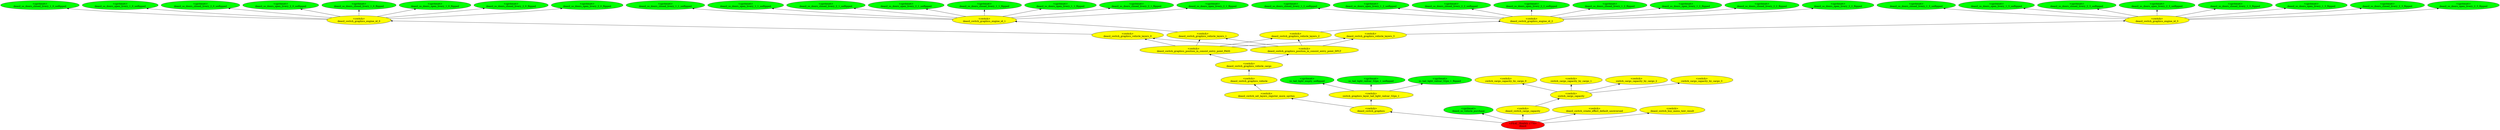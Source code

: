 digraph {
rankdir="BT"
ss_tail_light_railcar_32px_1_unflipped [fillcolor=green style="filled" label="<spriteset>\nss_tail_light_railcar_32px_1_unflipped"]
ss_tail_light_railcar_32px_1_flipped [fillcolor=green style="filled" label="<spriteset>\nss_tail_light_railcar_32px_1_flipped"]
ss_tail_light_empty_unflipped [fillcolor=green style="filled" label="<spriteset>\nss_tail_light_empty_unflipped"]
switch_graphics_layer_tail_light_railcar_32px_1 [fillcolor=yellow style="filled" label="<switch>\nswitch_graphics_layer_tail_light_railcar_32px_1"]
switch_cargo_capacity_by_cargo_0 [fillcolor=yellow style="filled" label="<switch>\nswitch_cargo_capacity_by_cargo_0"]
switch_cargo_capacity_by_cargo_1 [fillcolor=yellow style="filled" label="<switch>\nswitch_cargo_capacity_by_cargo_1"]
switch_cargo_capacity_by_cargo_2 [fillcolor=yellow style="filled" label="<switch>\nswitch_cargo_capacity_by_cargo_2"]
switch_cargo_capacity_by_cargo_3 [fillcolor=yellow style="filled" label="<switch>\nswitch_cargo_capacity_by_cargo_3"]
switch_cargo_capacity [fillcolor=yellow style="filled" label="<switch>\nswitch_cargo_capacity"]
deasil_ss_doors_closed_livery_1_0_unflipped [fillcolor=green style="filled" label="<spriteset>\ndeasil_ss_doors_closed_livery_1_0_unflipped"]
deasil_ss_doors_open_livery_1_0_unflipped [fillcolor=green style="filled" label="<spriteset>\ndeasil_ss_doors_open_livery_1_0_unflipped"]
deasil_ss_doors_closed_livery_2_0_unflipped [fillcolor=green style="filled" label="<spriteset>\ndeasil_ss_doors_closed_livery_2_0_unflipped"]
deasil_ss_doors_open_livery_2_0_unflipped [fillcolor=green style="filled" label="<spriteset>\ndeasil_ss_doors_open_livery_2_0_unflipped"]
deasil_ss_doors_closed_livery_1_0_flipped [fillcolor=green style="filled" label="<spriteset>\ndeasil_ss_doors_closed_livery_1_0_flipped"]
deasil_ss_doors_open_livery_1_0_flipped [fillcolor=green style="filled" label="<spriteset>\ndeasil_ss_doors_open_livery_1_0_flipped"]
deasil_ss_doors_closed_livery_2_0_flipped [fillcolor=green style="filled" label="<spriteset>\ndeasil_ss_doors_closed_livery_2_0_flipped"]
deasil_ss_doors_open_livery_2_0_flipped [fillcolor=green style="filled" label="<spriteset>\ndeasil_ss_doors_open_livery_2_0_flipped"]
deasil_switch_graphics_engine_id_0 [fillcolor=yellow style="filled" label="<switch>\ndeasil_switch_graphics_engine_id_0"]
deasil_switch_graphics_vehicle_layers_0 [fillcolor=yellow style="filled" label="<switch>\ndeasil_switch_graphics_vehicle_layers_0"]
deasil_ss_doors_closed_livery_1_1_unflipped [fillcolor=green style="filled" label="<spriteset>\ndeasil_ss_doors_closed_livery_1_1_unflipped"]
deasil_ss_doors_open_livery_1_1_unflipped [fillcolor=green style="filled" label="<spriteset>\ndeasil_ss_doors_open_livery_1_1_unflipped"]
deasil_ss_doors_closed_livery_2_1_unflipped [fillcolor=green style="filled" label="<spriteset>\ndeasil_ss_doors_closed_livery_2_1_unflipped"]
deasil_ss_doors_open_livery_2_1_unflipped [fillcolor=green style="filled" label="<spriteset>\ndeasil_ss_doors_open_livery_2_1_unflipped"]
deasil_ss_doors_closed_livery_1_1_flipped [fillcolor=green style="filled" label="<spriteset>\ndeasil_ss_doors_closed_livery_1_1_flipped"]
deasil_ss_doors_open_livery_1_1_flipped [fillcolor=green style="filled" label="<spriteset>\ndeasil_ss_doors_open_livery_1_1_flipped"]
deasil_ss_doors_closed_livery_2_1_flipped [fillcolor=green style="filled" label="<spriteset>\ndeasil_ss_doors_closed_livery_2_1_flipped"]
deasil_ss_doors_open_livery_2_1_flipped [fillcolor=green style="filled" label="<spriteset>\ndeasil_ss_doors_open_livery_2_1_flipped"]
deasil_switch_graphics_engine_id_1 [fillcolor=yellow style="filled" label="<switch>\ndeasil_switch_graphics_engine_id_1"]
deasil_switch_graphics_vehicle_layers_1 [fillcolor=yellow style="filled" label="<switch>\ndeasil_switch_graphics_vehicle_layers_1"]
deasil_ss_doors_closed_livery_1_2_unflipped [fillcolor=green style="filled" label="<spriteset>\ndeasil_ss_doors_closed_livery_1_2_unflipped"]
deasil_ss_doors_open_livery_1_2_unflipped [fillcolor=green style="filled" label="<spriteset>\ndeasil_ss_doors_open_livery_1_2_unflipped"]
deasil_ss_doors_closed_livery_2_2_unflipped [fillcolor=green style="filled" label="<spriteset>\ndeasil_ss_doors_closed_livery_2_2_unflipped"]
deasil_ss_doors_open_livery_2_2_unflipped [fillcolor=green style="filled" label="<spriteset>\ndeasil_ss_doors_open_livery_2_2_unflipped"]
deasil_ss_doors_closed_livery_1_2_flipped [fillcolor=green style="filled" label="<spriteset>\ndeasil_ss_doors_closed_livery_1_2_flipped"]
deasil_ss_doors_open_livery_1_2_flipped [fillcolor=green style="filled" label="<spriteset>\ndeasil_ss_doors_open_livery_1_2_flipped"]
deasil_ss_doors_closed_livery_2_2_flipped [fillcolor=green style="filled" label="<spriteset>\ndeasil_ss_doors_closed_livery_2_2_flipped"]
deasil_ss_doors_open_livery_2_2_flipped [fillcolor=green style="filled" label="<spriteset>\ndeasil_ss_doors_open_livery_2_2_flipped"]
deasil_switch_graphics_engine_id_2 [fillcolor=yellow style="filled" label="<switch>\ndeasil_switch_graphics_engine_id_2"]
deasil_switch_graphics_vehicle_layers_2 [fillcolor=yellow style="filled" label="<switch>\ndeasil_switch_graphics_vehicle_layers_2"]
deasil_ss_doors_closed_livery_1_3_unflipped [fillcolor=green style="filled" label="<spriteset>\ndeasil_ss_doors_closed_livery_1_3_unflipped"]
deasil_ss_doors_open_livery_1_3_unflipped [fillcolor=green style="filled" label="<spriteset>\ndeasil_ss_doors_open_livery_1_3_unflipped"]
deasil_ss_doors_closed_livery_2_3_unflipped [fillcolor=green style="filled" label="<spriteset>\ndeasil_ss_doors_closed_livery_2_3_unflipped"]
deasil_ss_doors_open_livery_2_3_unflipped [fillcolor=green style="filled" label="<spriteset>\ndeasil_ss_doors_open_livery_2_3_unflipped"]
deasil_ss_doors_closed_livery_1_3_flipped [fillcolor=green style="filled" label="<spriteset>\ndeasil_ss_doors_closed_livery_1_3_flipped"]
deasil_ss_doors_open_livery_1_3_flipped [fillcolor=green style="filled" label="<spriteset>\ndeasil_ss_doors_open_livery_1_3_flipped"]
deasil_ss_doors_closed_livery_2_3_flipped [fillcolor=green style="filled" label="<spriteset>\ndeasil_ss_doors_closed_livery_2_3_flipped"]
deasil_ss_doors_open_livery_2_3_flipped [fillcolor=green style="filled" label="<spriteset>\ndeasil_ss_doors_open_livery_2_3_flipped"]
deasil_switch_graphics_engine_id_3 [fillcolor=yellow style="filled" label="<switch>\ndeasil_switch_graphics_engine_id_3"]
deasil_switch_graphics_vehicle_layers_3 [fillcolor=yellow style="filled" label="<switch>\ndeasil_switch_graphics_vehicle_layers_3"]
deasil_switch_graphics_position_in_consist_entry_point_PASS [fillcolor=yellow style="filled" label="<switch>\ndeasil_switch_graphics_position_in_consist_entry_point_PASS"]
deasil_switch_graphics_position_in_consist_entry_point_DFLT [fillcolor=yellow style="filled" label="<switch>\ndeasil_switch_graphics_position_in_consist_entry_point_DFLT"]
deasil_switch_graphics_vehicle_cargo [fillcolor=yellow style="filled" label="<switch>\ndeasil_switch_graphics_vehicle_cargo"]
deasil_switch_graphics_vehicle [fillcolor=yellow style="filled" label="<switch>\ndeasil_switch_graphics_vehicle"]
deasil_ss_vehicle_purchase [fillcolor=green style="filled" label="<spriteset>\ndeasil_ss_vehicle_purchase"]
deasil_switch_set_layers_register_more_sprites [fillcolor=yellow style="filled" label="<switch>\ndeasil_switch_set_layers_register_more_sprites"]
deasil_switch_graphics [fillcolor=yellow style="filled" label="<switch>\ndeasil_switch_graphics"]
deasil_switch_cargo_capacity [fillcolor=yellow style="filled" label="<switch>\ndeasil_switch_cargo_capacity"]
deasil_switch_create_effect_default_unreversed [fillcolor=yellow style="filled" label="<switch>\ndeasil_switch_create_effect_default_unreversed"]
deasil_switch_buy_menu_text_result [fillcolor=yellow style="filled" label="<switch>\ndeasil_switch_buy_menu_text_result"]
deasil [fillcolor=red style="filled" label="<FEAT_TRAINS 1770>\ndeasil"]
deasil_switch_graphics_engine_id_1->deasil_ss_doors_open_livery_1_1_unflipped
deasil->deasil_switch_graphics
deasil_switch_graphics->deasil_switch_set_layers_register_more_sprites
deasil_switch_graphics_engine_id_2->deasil_ss_doors_closed_livery_2_2_unflipped
deasil_switch_graphics_engine_id_0->deasil_ss_doors_open_livery_2_0_flipped
deasil_switch_graphics_position_in_consist_entry_point_DFLT->deasil_switch_graphics_vehicle_layers_2
switch_graphics_layer_tail_light_railcar_32px_1->ss_tail_light_railcar_32px_1_flipped
deasil_switch_graphics_engine_id_3->deasil_ss_doors_closed_livery_1_3_unflipped
deasil_switch_graphics_engine_id_3->deasil_ss_doors_open_livery_1_3_unflipped
deasil_switch_graphics_engine_id_1->deasil_ss_doors_closed_livery_1_1_unflipped
deasil_switch_graphics_engine_id_3->deasil_ss_doors_closed_livery_2_3_unflipped
deasil_switch_graphics_vehicle_cargo->deasil_switch_graphics_position_in_consist_entry_point_DFLT
deasil_switch_graphics_engine_id_2->deasil_ss_doors_closed_livery_1_2_unflipped
deasil_switch_graphics_vehicle->deasil_switch_graphics_vehicle_cargo
switch_cargo_capacity->switch_cargo_capacity_by_cargo_1
switch_graphics_layer_tail_light_railcar_32px_1->ss_tail_light_railcar_32px_1_unflipped
deasil_switch_graphics_engine_id_0->deasil_ss_doors_open_livery_1_0_unflipped
deasil_switch_graphics_position_in_consist_entry_point_PASS->deasil_switch_graphics_vehicle_layers_3
deasil_switch_graphics_engine_id_1->deasil_ss_doors_open_livery_2_1_flipped
deasil_switch_graphics_engine_id_1->deasil_ss_doors_open_livery_1_1_flipped
deasil_switch_graphics_position_in_consist_entry_point_PASS->deasil_switch_graphics_vehicle_layers_0
deasil_switch_graphics_engine_id_0->deasil_ss_doors_open_livery_1_0_flipped
deasil->deasil_switch_cargo_capacity
deasil_switch_graphics_vehicle_cargo->deasil_switch_graphics_position_in_consist_entry_point_PASS
deasil_switch_graphics_position_in_consist_entry_point_DFLT->deasil_switch_graphics_vehicle_layers_1
deasil_switch_graphics_engine_id_1->deasil_ss_doors_closed_livery_2_1_unflipped
deasil_switch_graphics_position_in_consist_entry_point_DFLT->deasil_switch_graphics_vehicle_layers_0
deasil_switch_graphics_vehicle_layers_2->deasil_switch_graphics_engine_id_2
deasil_switch_graphics_engine_id_2->deasil_ss_doors_closed_livery_2_2_flipped
deasil_switch_graphics_engine_id_3->deasil_ss_doors_closed_livery_1_3_flipped
switch_cargo_capacity->switch_cargo_capacity_by_cargo_3
deasil_switch_graphics_engine_id_0->deasil_ss_doors_closed_livery_2_0_flipped
switch_cargo_capacity->switch_cargo_capacity_by_cargo_0
deasil_switch_graphics_vehicle_layers_0->deasil_switch_graphics_engine_id_0
deasil->deasil_switch_create_effect_default_unreversed
deasil_switch_graphics_position_in_consist_entry_point_DFLT->deasil_switch_graphics_vehicle_layers_3
deasil_switch_graphics_engine_id_1->deasil_ss_doors_open_livery_2_1_unflipped
deasil_switch_graphics_engine_id_2->deasil_ss_doors_closed_livery_1_2_flipped
deasil_switch_set_layers_register_more_sprites->deasil_switch_graphics_vehicle
deasil_switch_graphics_engine_id_2->deasil_ss_doors_open_livery_2_2_unflipped
deasil_switch_graphics_engine_id_3->deasil_ss_doors_open_livery_1_3_flipped
deasil_switch_graphics_vehicle_layers_3->deasil_switch_graphics_engine_id_3
deasil_switch_graphics_vehicle_layers_1->deasil_switch_graphics_engine_id_1
deasil_switch_graphics_engine_id_2->deasil_ss_doors_open_livery_1_2_unflipped
deasil_switch_graphics_engine_id_1->deasil_ss_doors_closed_livery_2_1_flipped
deasil_switch_graphics_engine_id_0->deasil_ss_doors_closed_livery_1_0_unflipped
deasil_switch_graphics_engine_id_0->deasil_ss_doors_closed_livery_2_0_unflipped
deasil_switch_graphics_engine_id_1->deasil_ss_doors_closed_livery_1_1_flipped
deasil_switch_graphics_position_in_consist_entry_point_PASS->deasil_switch_graphics_vehicle_layers_2
deasil_switch_graphics_position_in_consist_entry_point_PASS->deasil_switch_graphics_vehicle_layers_1
deasil_switch_graphics_engine_id_3->deasil_ss_doors_open_livery_2_3_flipped
deasil_switch_graphics->switch_graphics_layer_tail_light_railcar_32px_1
deasil_switch_graphics_engine_id_3->deasil_ss_doors_open_livery_2_3_unflipped
deasil_switch_graphics_engine_id_2->deasil_ss_doors_open_livery_2_2_flipped
switch_graphics_layer_tail_light_railcar_32px_1->ss_tail_light_empty_unflipped
deasil_switch_graphics_engine_id_0->deasil_ss_doors_closed_livery_1_0_flipped
deasil_switch_graphics_engine_id_0->deasil_ss_doors_open_livery_2_0_unflipped
deasil_switch_graphics_engine_id_3->deasil_ss_doors_closed_livery_2_3_flipped
deasil->deasil_switch_buy_menu_text_result
deasil->deasil_ss_vehicle_purchase
deasil_switch_cargo_capacity->switch_cargo_capacity
switch_cargo_capacity->switch_cargo_capacity_by_cargo_2
deasil_switch_graphics_engine_id_2->deasil_ss_doors_open_livery_1_2_flipped
}
